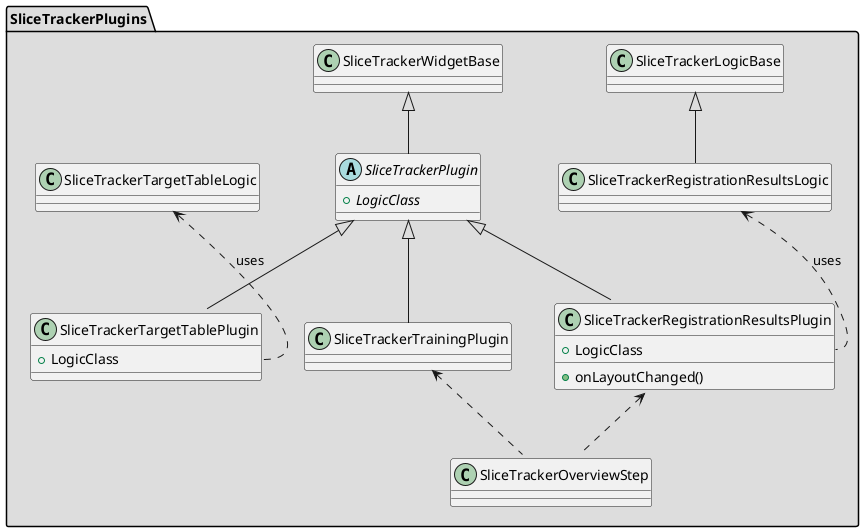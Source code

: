 @startuml

package "SliceTrackerPlugins" #DDDDDD {

  abstract class SliceTrackerPlugin {
    + {abstract} LogicClass
  }

  SliceTrackerWidgetBase <|-- SliceTrackerPlugin

  class SliceTrackerTrainingPlugin {
  }

  class SliceTrackerRegistrationResultsPlugin {
    + LogicClass
    + onLayoutChanged()
  }

  class SliceTrackerRegistrationResultsLogic

  class SliceTrackerTargetTablePlugin {
    + LogicClass
  }

  class SliceTrackerTargetTableLogic {
  }


  SliceTrackerPlugin <|-- SliceTrackerTrainingPlugin
  SliceTrackerPlugin <|-- SliceTrackerRegistrationResultsPlugin
  SliceTrackerPlugin <|-- SliceTrackerTargetTablePlugin


  SliceTrackerTrainingPlugin <.. SliceTrackerOverviewStep::trainingPlugin

  SliceTrackerRegistrationResultsPlugin <.. SliceTrackerOverviewStep::regResultPlugin
  SliceTrackerLogicBase <|-- SliceTrackerRegistrationResultsLogic
  SliceTrackerRegistrationResultsLogic <.. SliceTrackerRegistrationResultsPlugin::LogicClass: uses

  SliceTrackerTargetTableLogic <.. SliceTrackerTargetTablePlugin::LogicClass: uses


}

@enduml